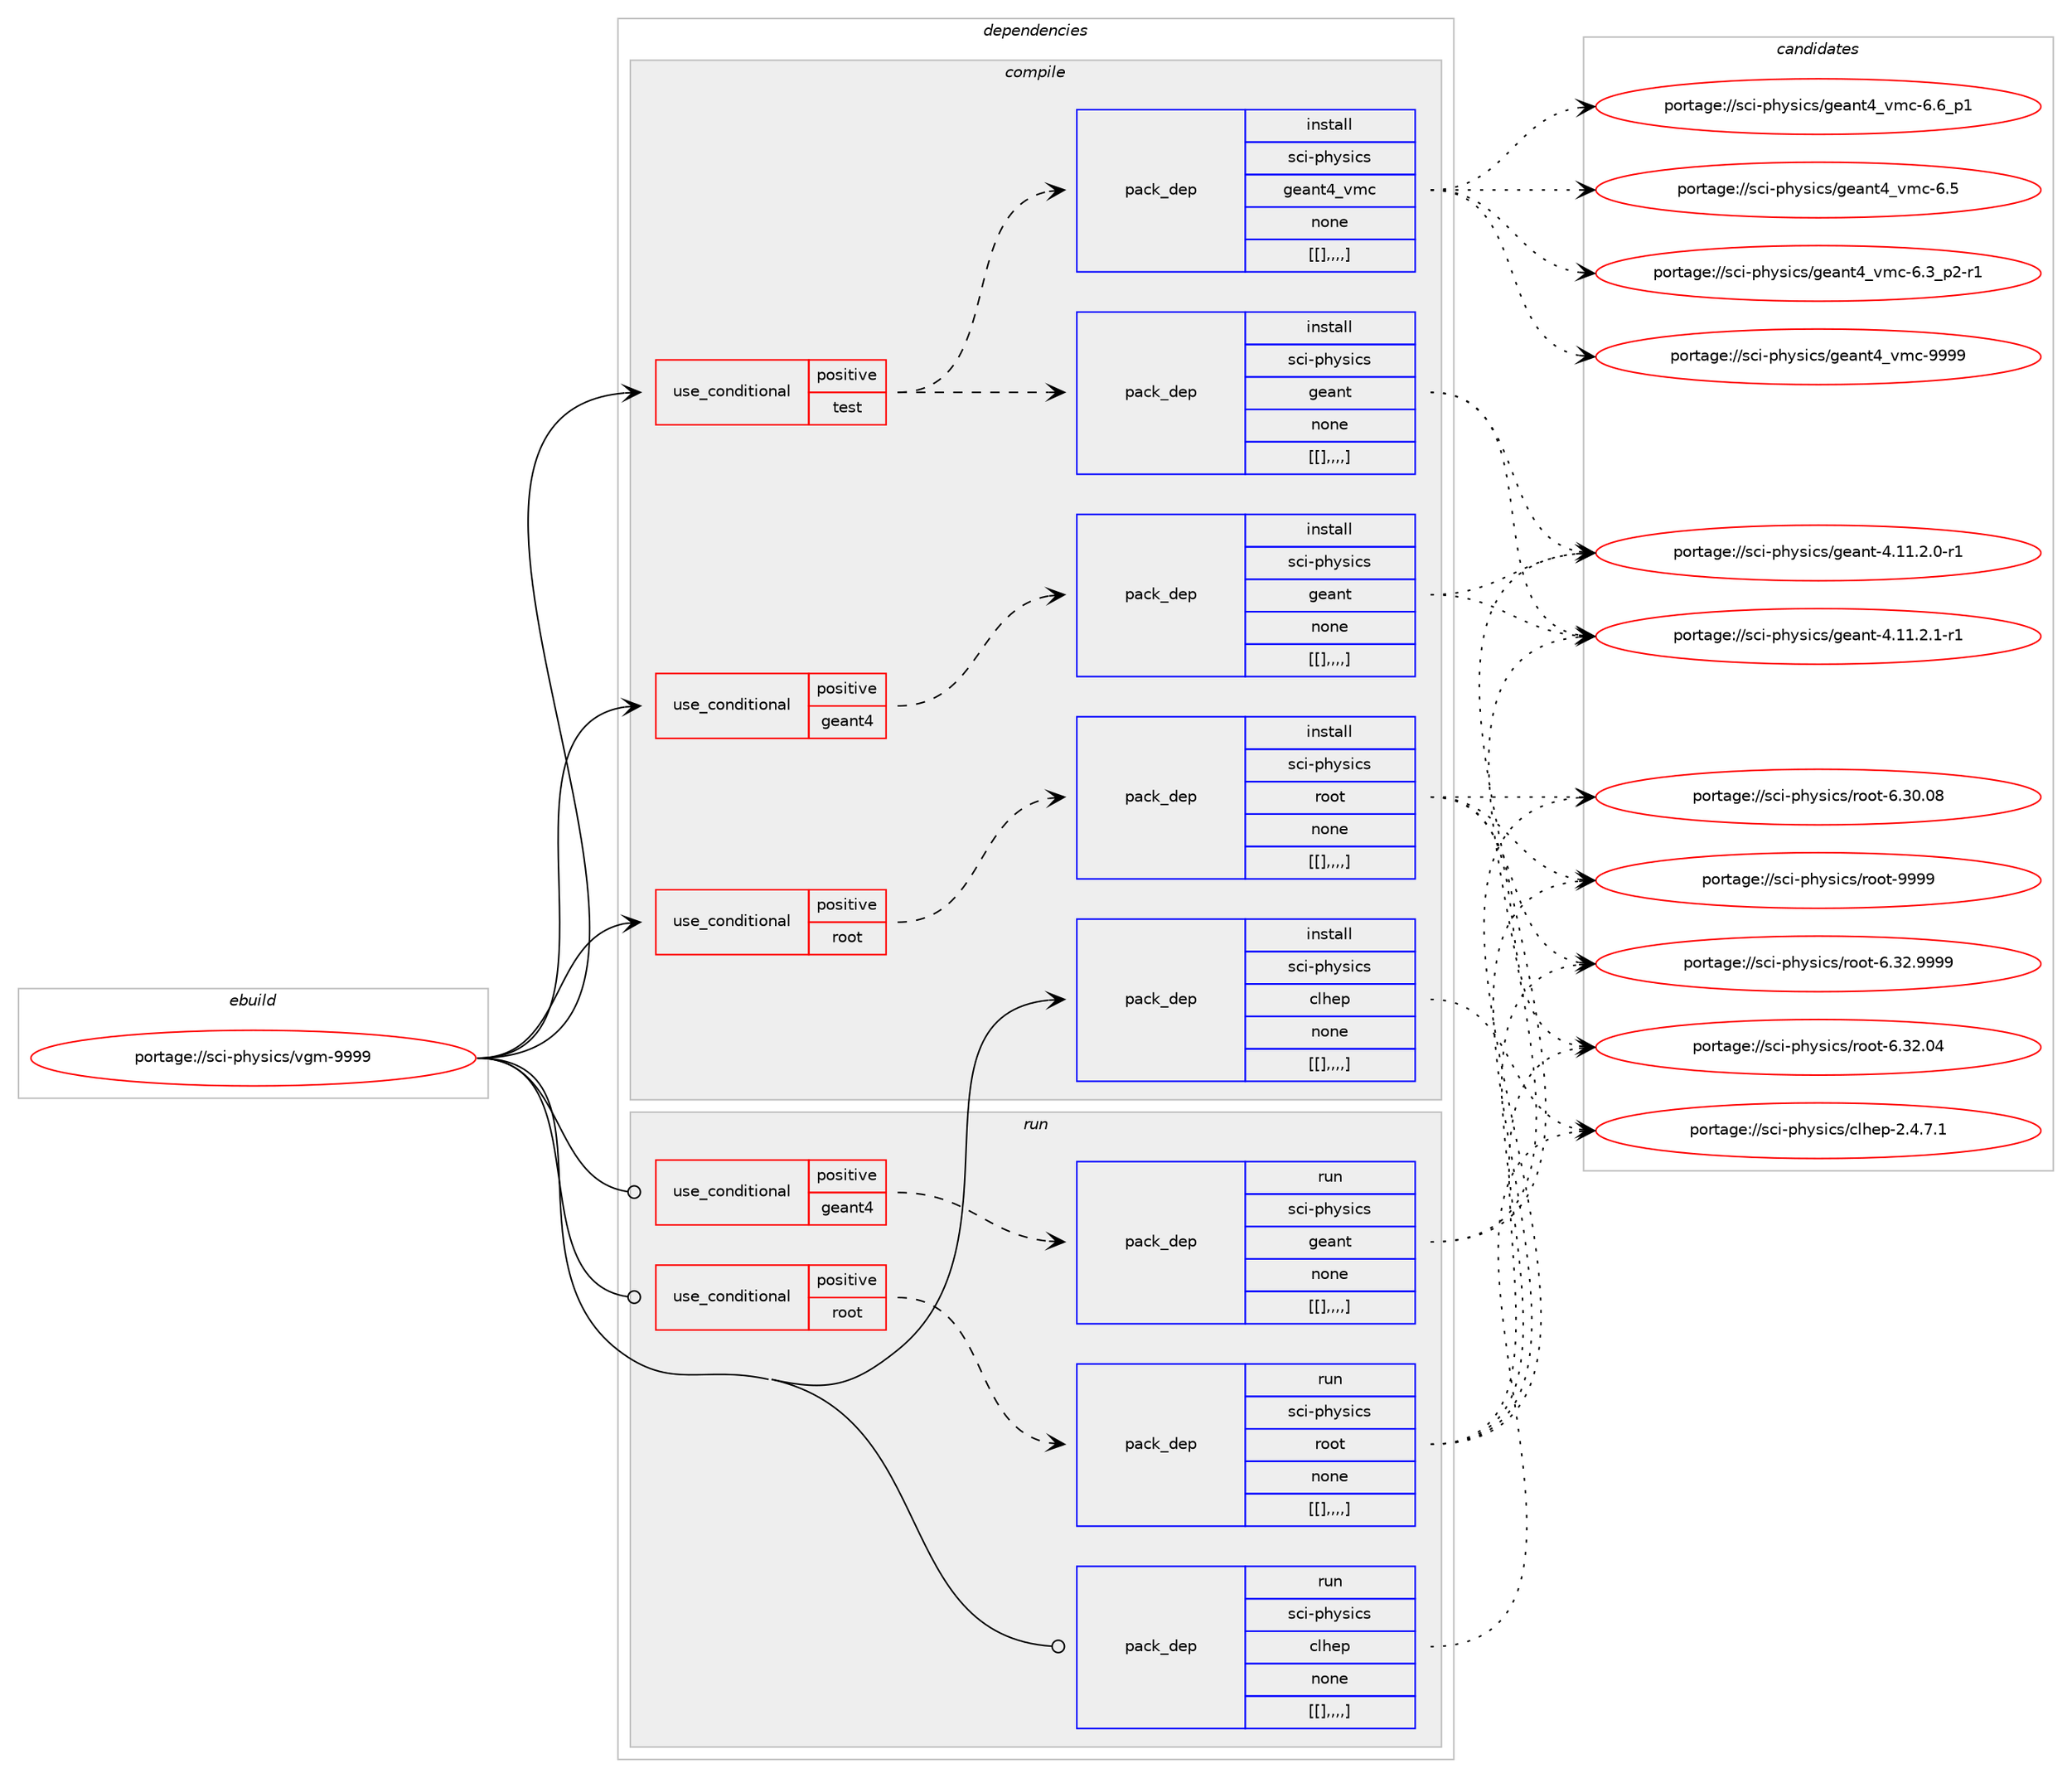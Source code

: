 digraph prolog {

# *************
# Graph options
# *************

newrank=true;
concentrate=true;
compound=true;
graph [rankdir=LR,fontname=Helvetica,fontsize=10,ranksep=1.5];#, ranksep=2.5, nodesep=0.2];
edge  [arrowhead=vee];
node  [fontname=Helvetica,fontsize=10];

# **********
# The ebuild
# **********

subgraph cluster_leftcol {
color=gray;
label=<<i>ebuild</i>>;
id [label="portage://sci-physics/vgm-9999", color=red, width=4, href="../sci-physics/vgm-9999.svg"];
}

# ****************
# The dependencies
# ****************

subgraph cluster_midcol {
color=gray;
label=<<i>dependencies</i>>;
subgraph cluster_compile {
fillcolor="#eeeeee";
style=filled;
label=<<i>compile</i>>;
subgraph cond113614 {
dependency428601 [label=<<TABLE BORDER="0" CELLBORDER="1" CELLSPACING="0" CELLPADDING="4"><TR><TD ROWSPAN="3" CELLPADDING="10">use_conditional</TD></TR><TR><TD>positive</TD></TR><TR><TD>geant4</TD></TR></TABLE>>, shape=none, color=red];
subgraph pack311940 {
dependency428602 [label=<<TABLE BORDER="0" CELLBORDER="1" CELLSPACING="0" CELLPADDING="4" WIDTH="220"><TR><TD ROWSPAN="6" CELLPADDING="30">pack_dep</TD></TR><TR><TD WIDTH="110">install</TD></TR><TR><TD>sci-physics</TD></TR><TR><TD>geant</TD></TR><TR><TD>none</TD></TR><TR><TD>[[],,,,]</TD></TR></TABLE>>, shape=none, color=blue];
}
dependency428601:e -> dependency428602:w [weight=20,style="dashed",arrowhead="vee"];
}
id:e -> dependency428601:w [weight=20,style="solid",arrowhead="vee"];
subgraph cond113615 {
dependency428603 [label=<<TABLE BORDER="0" CELLBORDER="1" CELLSPACING="0" CELLPADDING="4"><TR><TD ROWSPAN="3" CELLPADDING="10">use_conditional</TD></TR><TR><TD>positive</TD></TR><TR><TD>root</TD></TR></TABLE>>, shape=none, color=red];
subgraph pack311941 {
dependency428604 [label=<<TABLE BORDER="0" CELLBORDER="1" CELLSPACING="0" CELLPADDING="4" WIDTH="220"><TR><TD ROWSPAN="6" CELLPADDING="30">pack_dep</TD></TR><TR><TD WIDTH="110">install</TD></TR><TR><TD>sci-physics</TD></TR><TR><TD>root</TD></TR><TR><TD>none</TD></TR><TR><TD>[[],,,,]</TD></TR></TABLE>>, shape=none, color=blue];
}
dependency428603:e -> dependency428604:w [weight=20,style="dashed",arrowhead="vee"];
}
id:e -> dependency428603:w [weight=20,style="solid",arrowhead="vee"];
subgraph cond113616 {
dependency428605 [label=<<TABLE BORDER="0" CELLBORDER="1" CELLSPACING="0" CELLPADDING="4"><TR><TD ROWSPAN="3" CELLPADDING="10">use_conditional</TD></TR><TR><TD>positive</TD></TR><TR><TD>test</TD></TR></TABLE>>, shape=none, color=red];
subgraph pack311942 {
dependency428606 [label=<<TABLE BORDER="0" CELLBORDER="1" CELLSPACING="0" CELLPADDING="4" WIDTH="220"><TR><TD ROWSPAN="6" CELLPADDING="30">pack_dep</TD></TR><TR><TD WIDTH="110">install</TD></TR><TR><TD>sci-physics</TD></TR><TR><TD>geant</TD></TR><TR><TD>none</TD></TR><TR><TD>[[],,,,]</TD></TR></TABLE>>, shape=none, color=blue];
}
dependency428605:e -> dependency428606:w [weight=20,style="dashed",arrowhead="vee"];
subgraph pack311943 {
dependency428607 [label=<<TABLE BORDER="0" CELLBORDER="1" CELLSPACING="0" CELLPADDING="4" WIDTH="220"><TR><TD ROWSPAN="6" CELLPADDING="30">pack_dep</TD></TR><TR><TD WIDTH="110">install</TD></TR><TR><TD>sci-physics</TD></TR><TR><TD>geant4_vmc</TD></TR><TR><TD>none</TD></TR><TR><TD>[[],,,,]</TD></TR></TABLE>>, shape=none, color=blue];
}
dependency428605:e -> dependency428607:w [weight=20,style="dashed",arrowhead="vee"];
}
id:e -> dependency428605:w [weight=20,style="solid",arrowhead="vee"];
subgraph pack311944 {
dependency428608 [label=<<TABLE BORDER="0" CELLBORDER="1" CELLSPACING="0" CELLPADDING="4" WIDTH="220"><TR><TD ROWSPAN="6" CELLPADDING="30">pack_dep</TD></TR><TR><TD WIDTH="110">install</TD></TR><TR><TD>sci-physics</TD></TR><TR><TD>clhep</TD></TR><TR><TD>none</TD></TR><TR><TD>[[],,,,]</TD></TR></TABLE>>, shape=none, color=blue];
}
id:e -> dependency428608:w [weight=20,style="solid",arrowhead="vee"];
}
subgraph cluster_compileandrun {
fillcolor="#eeeeee";
style=filled;
label=<<i>compile and run</i>>;
}
subgraph cluster_run {
fillcolor="#eeeeee";
style=filled;
label=<<i>run</i>>;
subgraph cond113617 {
dependency428609 [label=<<TABLE BORDER="0" CELLBORDER="1" CELLSPACING="0" CELLPADDING="4"><TR><TD ROWSPAN="3" CELLPADDING="10">use_conditional</TD></TR><TR><TD>positive</TD></TR><TR><TD>geant4</TD></TR></TABLE>>, shape=none, color=red];
subgraph pack311945 {
dependency428610 [label=<<TABLE BORDER="0" CELLBORDER="1" CELLSPACING="0" CELLPADDING="4" WIDTH="220"><TR><TD ROWSPAN="6" CELLPADDING="30">pack_dep</TD></TR><TR><TD WIDTH="110">run</TD></TR><TR><TD>sci-physics</TD></TR><TR><TD>geant</TD></TR><TR><TD>none</TD></TR><TR><TD>[[],,,,]</TD></TR></TABLE>>, shape=none, color=blue];
}
dependency428609:e -> dependency428610:w [weight=20,style="dashed",arrowhead="vee"];
}
id:e -> dependency428609:w [weight=20,style="solid",arrowhead="odot"];
subgraph cond113618 {
dependency428611 [label=<<TABLE BORDER="0" CELLBORDER="1" CELLSPACING="0" CELLPADDING="4"><TR><TD ROWSPAN="3" CELLPADDING="10">use_conditional</TD></TR><TR><TD>positive</TD></TR><TR><TD>root</TD></TR></TABLE>>, shape=none, color=red];
subgraph pack311946 {
dependency428612 [label=<<TABLE BORDER="0" CELLBORDER="1" CELLSPACING="0" CELLPADDING="4" WIDTH="220"><TR><TD ROWSPAN="6" CELLPADDING="30">pack_dep</TD></TR><TR><TD WIDTH="110">run</TD></TR><TR><TD>sci-physics</TD></TR><TR><TD>root</TD></TR><TR><TD>none</TD></TR><TR><TD>[[],,,,]</TD></TR></TABLE>>, shape=none, color=blue];
}
dependency428611:e -> dependency428612:w [weight=20,style="dashed",arrowhead="vee"];
}
id:e -> dependency428611:w [weight=20,style="solid",arrowhead="odot"];
subgraph pack311947 {
dependency428613 [label=<<TABLE BORDER="0" CELLBORDER="1" CELLSPACING="0" CELLPADDING="4" WIDTH="220"><TR><TD ROWSPAN="6" CELLPADDING="30">pack_dep</TD></TR><TR><TD WIDTH="110">run</TD></TR><TR><TD>sci-physics</TD></TR><TR><TD>clhep</TD></TR><TR><TD>none</TD></TR><TR><TD>[[],,,,]</TD></TR></TABLE>>, shape=none, color=blue];
}
id:e -> dependency428613:w [weight=20,style="solid",arrowhead="odot"];
}
}

# **************
# The candidates
# **************

subgraph cluster_choices {
rank=same;
color=gray;
label=<<i>candidates</i>>;

subgraph choice311940 {
color=black;
nodesep=1;
choice11599105451121041211151059911547103101971101164552464949465046494511449 [label="portage://sci-physics/geant-4.11.2.1-r1", color=red, width=4,href="../sci-physics/geant-4.11.2.1-r1.svg"];
choice11599105451121041211151059911547103101971101164552464949465046484511449 [label="portage://sci-physics/geant-4.11.2.0-r1", color=red, width=4,href="../sci-physics/geant-4.11.2.0-r1.svg"];
dependency428602:e -> choice11599105451121041211151059911547103101971101164552464949465046494511449:w [style=dotted,weight="100"];
dependency428602:e -> choice11599105451121041211151059911547103101971101164552464949465046484511449:w [style=dotted,weight="100"];
}
subgraph choice311941 {
color=black;
nodesep=1;
choice115991054511210412111510599115471141111111164557575757 [label="portage://sci-physics/root-9999", color=red, width=4,href="../sci-physics/root-9999.svg"];
choice1159910545112104121115105991154711411111111645544651504657575757 [label="portage://sci-physics/root-6.32.9999", color=red, width=4,href="../sci-physics/root-6.32.9999.svg"];
choice115991054511210412111510599115471141111111164554465150464852 [label="portage://sci-physics/root-6.32.04", color=red, width=4,href="../sci-physics/root-6.32.04.svg"];
choice115991054511210412111510599115471141111111164554465148464856 [label="portage://sci-physics/root-6.30.08", color=red, width=4,href="../sci-physics/root-6.30.08.svg"];
dependency428604:e -> choice115991054511210412111510599115471141111111164557575757:w [style=dotted,weight="100"];
dependency428604:e -> choice1159910545112104121115105991154711411111111645544651504657575757:w [style=dotted,weight="100"];
dependency428604:e -> choice115991054511210412111510599115471141111111164554465150464852:w [style=dotted,weight="100"];
dependency428604:e -> choice115991054511210412111510599115471141111111164554465148464856:w [style=dotted,weight="100"];
}
subgraph choice311942 {
color=black;
nodesep=1;
choice11599105451121041211151059911547103101971101164552464949465046494511449 [label="portage://sci-physics/geant-4.11.2.1-r1", color=red, width=4,href="../sci-physics/geant-4.11.2.1-r1.svg"];
choice11599105451121041211151059911547103101971101164552464949465046484511449 [label="portage://sci-physics/geant-4.11.2.0-r1", color=red, width=4,href="../sci-physics/geant-4.11.2.0-r1.svg"];
dependency428606:e -> choice11599105451121041211151059911547103101971101164552464949465046494511449:w [style=dotted,weight="100"];
dependency428606:e -> choice11599105451121041211151059911547103101971101164552464949465046484511449:w [style=dotted,weight="100"];
}
subgraph choice311943 {
color=black;
nodesep=1;
choice11599105451121041211151059911547103101971101165295118109994557575757 [label="portage://sci-physics/geant4_vmc-9999", color=red, width=4,href="../sci-physics/geant4_vmc-9999.svg"];
choice1159910545112104121115105991154710310197110116529511810999455446549511249 [label="portage://sci-physics/geant4_vmc-6.6_p1", color=red, width=4,href="../sci-physics/geant4_vmc-6.6_p1.svg"];
choice115991054511210412111510599115471031019711011652951181099945544653 [label="portage://sci-physics/geant4_vmc-6.5", color=red, width=4,href="../sci-physics/geant4_vmc-6.5.svg"];
choice11599105451121041211151059911547103101971101165295118109994554465195112504511449 [label="portage://sci-physics/geant4_vmc-6.3_p2-r1", color=red, width=4,href="../sci-physics/geant4_vmc-6.3_p2-r1.svg"];
dependency428607:e -> choice11599105451121041211151059911547103101971101165295118109994557575757:w [style=dotted,weight="100"];
dependency428607:e -> choice1159910545112104121115105991154710310197110116529511810999455446549511249:w [style=dotted,weight="100"];
dependency428607:e -> choice115991054511210412111510599115471031019711011652951181099945544653:w [style=dotted,weight="100"];
dependency428607:e -> choice11599105451121041211151059911547103101971101165295118109994554465195112504511449:w [style=dotted,weight="100"];
}
subgraph choice311944 {
color=black;
nodesep=1;
choice11599105451121041211151059911547991081041011124550465246554649 [label="portage://sci-physics/clhep-2.4.7.1", color=red, width=4,href="../sci-physics/clhep-2.4.7.1.svg"];
dependency428608:e -> choice11599105451121041211151059911547991081041011124550465246554649:w [style=dotted,weight="100"];
}
subgraph choice311945 {
color=black;
nodesep=1;
choice11599105451121041211151059911547103101971101164552464949465046494511449 [label="portage://sci-physics/geant-4.11.2.1-r1", color=red, width=4,href="../sci-physics/geant-4.11.2.1-r1.svg"];
choice11599105451121041211151059911547103101971101164552464949465046484511449 [label="portage://sci-physics/geant-4.11.2.0-r1", color=red, width=4,href="../sci-physics/geant-4.11.2.0-r1.svg"];
dependency428610:e -> choice11599105451121041211151059911547103101971101164552464949465046494511449:w [style=dotted,weight="100"];
dependency428610:e -> choice11599105451121041211151059911547103101971101164552464949465046484511449:w [style=dotted,weight="100"];
}
subgraph choice311946 {
color=black;
nodesep=1;
choice115991054511210412111510599115471141111111164557575757 [label="portage://sci-physics/root-9999", color=red, width=4,href="../sci-physics/root-9999.svg"];
choice1159910545112104121115105991154711411111111645544651504657575757 [label="portage://sci-physics/root-6.32.9999", color=red, width=4,href="../sci-physics/root-6.32.9999.svg"];
choice115991054511210412111510599115471141111111164554465150464852 [label="portage://sci-physics/root-6.32.04", color=red, width=4,href="../sci-physics/root-6.32.04.svg"];
choice115991054511210412111510599115471141111111164554465148464856 [label="portage://sci-physics/root-6.30.08", color=red, width=4,href="../sci-physics/root-6.30.08.svg"];
dependency428612:e -> choice115991054511210412111510599115471141111111164557575757:w [style=dotted,weight="100"];
dependency428612:e -> choice1159910545112104121115105991154711411111111645544651504657575757:w [style=dotted,weight="100"];
dependency428612:e -> choice115991054511210412111510599115471141111111164554465150464852:w [style=dotted,weight="100"];
dependency428612:e -> choice115991054511210412111510599115471141111111164554465148464856:w [style=dotted,weight="100"];
}
subgraph choice311947 {
color=black;
nodesep=1;
choice11599105451121041211151059911547991081041011124550465246554649 [label="portage://sci-physics/clhep-2.4.7.1", color=red, width=4,href="../sci-physics/clhep-2.4.7.1.svg"];
dependency428613:e -> choice11599105451121041211151059911547991081041011124550465246554649:w [style=dotted,weight="100"];
}
}

}
